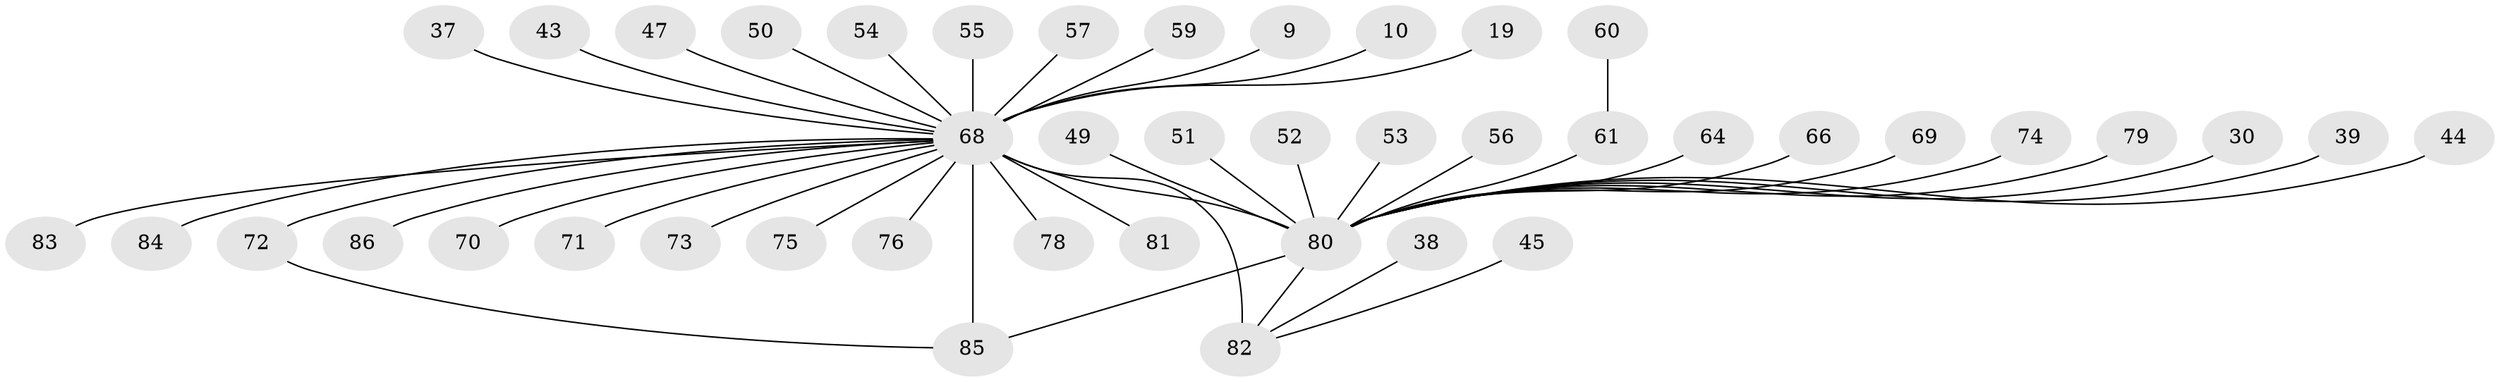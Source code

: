 // original degree distribution, {28: 0.011627906976744186, 5: 0.03488372093023256, 10: 0.023255813953488372, 3: 0.13953488372093023, 1: 0.5, 4: 0.023255813953488372, 8: 0.011627906976744186, 6: 0.05813953488372093, 2: 0.19767441860465115}
// Generated by graph-tools (version 1.1) at 2025/48/03/09/25 04:48:09]
// undirected, 43 vertices, 45 edges
graph export_dot {
graph [start="1"]
  node [color=gray90,style=filled];
  9;
  10;
  19;
  30;
  37;
  38;
  39;
  43 [super="+23"];
  44;
  45;
  47;
  49;
  50;
  51 [super="+42"];
  52;
  53;
  54;
  55;
  56 [super="+40"];
  57;
  59 [super="+24"];
  60;
  61 [super="+27"];
  64;
  66;
  68 [super="+14+46+31+7"];
  69;
  70 [super="+35"];
  71;
  72 [super="+63"];
  73;
  74;
  75 [super="+17"];
  76;
  78;
  79;
  80 [super="+12+67+77+62+11+22"];
  81 [super="+18"];
  82 [super="+32"];
  83;
  84;
  85 [super="+25"];
  86;
  9 -- 68;
  10 -- 68;
  19 -- 68;
  30 -- 80;
  37 -- 68;
  38 -- 82;
  39 -- 80;
  43 -- 68;
  44 -- 80;
  45 -- 82;
  47 -- 68;
  49 -- 80;
  50 -- 68;
  51 -- 80;
  52 -- 80;
  53 -- 80;
  54 -- 68;
  55 -- 68 [weight=2];
  56 -- 80;
  57 -- 68;
  59 -- 68;
  60 -- 61;
  61 -- 80 [weight=3];
  64 -- 80;
  66 -- 80;
  68 -- 80 [weight=7];
  68 -- 85 [weight=6];
  68 -- 82 [weight=5];
  68 -- 83;
  68 -- 86;
  68 -- 71;
  68 -- 73;
  68 -- 75;
  68 -- 76;
  68 -- 78;
  68 -- 81 [weight=2];
  68 -- 84;
  68 -- 72;
  68 -- 70 [weight=2];
  69 -- 80;
  72 -- 85 [weight=2];
  74 -- 80;
  79 -- 80;
  80 -- 85 [weight=2];
  80 -- 82;
}
